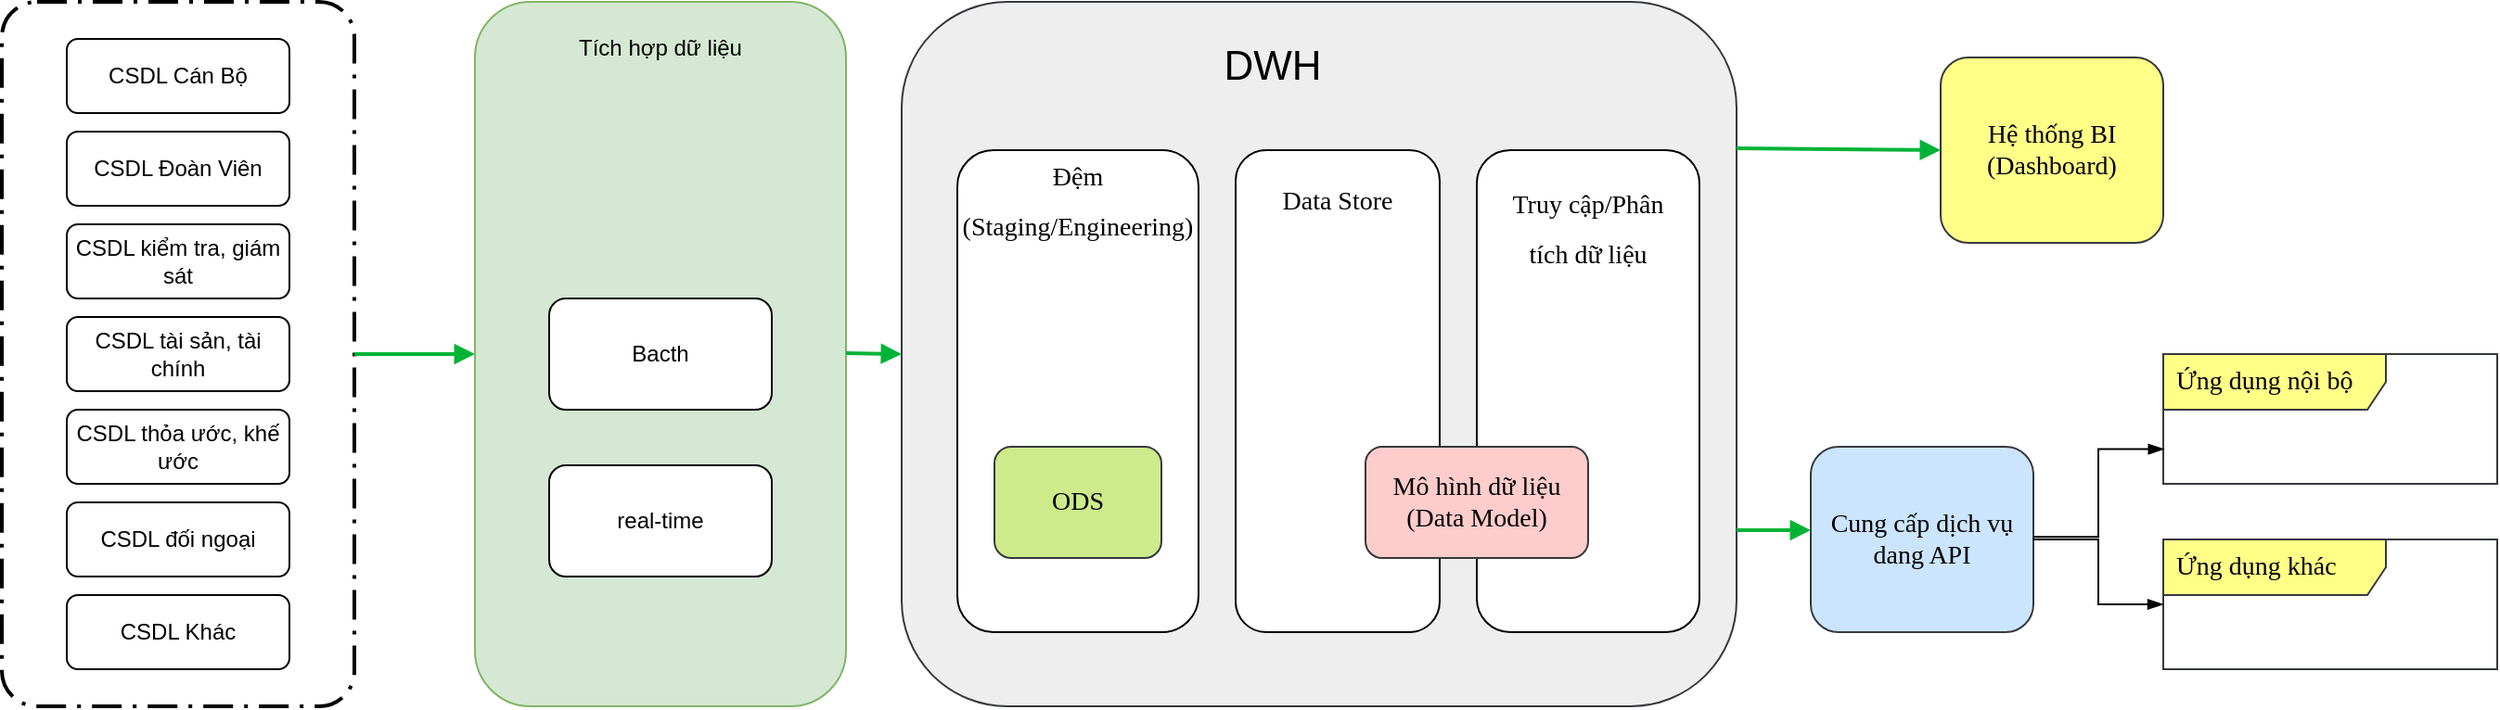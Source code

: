 <mxfile version="17.4.1" type="github">
  <diagram id="6oYB8ZV8PaiqR3EdmOuZ" name="Page-1">
    <mxGraphModel dx="1483" dy="781" grid="1" gridSize="10" guides="1" tooltips="1" connect="1" arrows="1" fold="1" page="1" pageScale="1" pageWidth="850" pageHeight="1100" math="0" shadow="0">
      <root>
        <mxCell id="0" />
        <mxCell id="1" parent="0" />
        <mxCell id="sHoyXKJvxX7CLdXnehRB-6" value="CSDL Cán Bộ" style="rounded=1;whiteSpace=wrap;html=1;" vertex="1" parent="1">
          <mxGeometry x="70" y="300" width="120" height="40" as="geometry" />
        </mxCell>
        <mxCell id="sHoyXKJvxX7CLdXnehRB-7" value="CSDL Đoàn Viên" style="rounded=1;whiteSpace=wrap;html=1;" vertex="1" parent="1">
          <mxGeometry x="70" y="350" width="120" height="40" as="geometry" />
        </mxCell>
        <mxCell id="sHoyXKJvxX7CLdXnehRB-8" value="CSDL kiểm tra, giám sát" style="rounded=1;whiteSpace=wrap;html=1;" vertex="1" parent="1">
          <mxGeometry x="70" y="400" width="120" height="40" as="geometry" />
        </mxCell>
        <mxCell id="sHoyXKJvxX7CLdXnehRB-9" value="CSDL tài sản, tài chính" style="rounded=1;whiteSpace=wrap;html=1;" vertex="1" parent="1">
          <mxGeometry x="70" y="450" width="120" height="40" as="geometry" />
        </mxCell>
        <mxCell id="sHoyXKJvxX7CLdXnehRB-10" value="CSDL thỏa ước, khế ước" style="rounded=1;whiteSpace=wrap;html=1;" vertex="1" parent="1">
          <mxGeometry x="70" y="500" width="120" height="40" as="geometry" />
        </mxCell>
        <mxCell id="sHoyXKJvxX7CLdXnehRB-11" value="CSDL đối ngoại" style="rounded=1;whiteSpace=wrap;html=1;" vertex="1" parent="1">
          <mxGeometry x="70" y="550" width="120" height="40" as="geometry" />
        </mxCell>
        <mxCell id="sHoyXKJvxX7CLdXnehRB-12" value="CSDL Khác" style="rounded=1;whiteSpace=wrap;html=1;" vertex="1" parent="1">
          <mxGeometry x="70" y="600" width="120" height="40" as="geometry" />
        </mxCell>
        <mxCell id="sHoyXKJvxX7CLdXnehRB-15" value="" style="points=[[0.25,0,0],[0.5,0,0],[0.75,0,0],[1,0.25,0],[1,0.5,0],[1,0.75,0],[0.75,1,0],[0.5,1,0],[0.25,1,0],[0,0.75,0],[0,0.5,0],[0,0.25,0]];rounded=1;arcSize=10;dashed=1;strokeColor=#000000;fillColor=none;gradientColor=none;dashPattern=8 3 1 3;strokeWidth=2;" vertex="1" parent="1">
          <mxGeometry x="35" y="280" width="190" height="380" as="geometry" />
        </mxCell>
        <mxCell id="sHoyXKJvxX7CLdXnehRB-19" value="" style="edgeStyle=none;rounded=0;html=1;jettySize=auto;orthogonalLoop=1;strokeColor=#00B336;strokeWidth=2;fontColor=#000000;jumpStyle=none;endArrow=block;endFill=1;startArrow=none;" edge="1" parent="1" source="sHoyXKJvxX7CLdXnehRB-15">
          <mxGeometry width="100" relative="1" as="geometry">
            <mxPoint x="225" y="470" as="sourcePoint" />
            <mxPoint x="290" y="470" as="targetPoint" />
          </mxGeometry>
        </mxCell>
        <mxCell id="sHoyXKJvxX7CLdXnehRB-22" value="" style="rounded=1;whiteSpace=wrap;html=1;fillColor=#d5e8d4;strokeColor=#82b366;" vertex="1" parent="1">
          <mxGeometry x="290" y="280" width="200" height="380" as="geometry" />
        </mxCell>
        <mxCell id="sHoyXKJvxX7CLdXnehRB-24" value="Tích hợp dữ liệu" style="text;html=1;strokeColor=none;fillColor=none;align=center;verticalAlign=middle;whiteSpace=wrap;rounded=0;" vertex="1" parent="1">
          <mxGeometry x="310" y="290" width="160" height="30" as="geometry" />
        </mxCell>
        <mxCell id="sHoyXKJvxX7CLdXnehRB-25" value="Bacth" style="rounded=1;whiteSpace=wrap;html=1;" vertex="1" parent="1">
          <mxGeometry x="330" y="440" width="120" height="60" as="geometry" />
        </mxCell>
        <mxCell id="sHoyXKJvxX7CLdXnehRB-26" value="real-time" style="rounded=1;whiteSpace=wrap;html=1;" vertex="1" parent="1">
          <mxGeometry x="330" y="530" width="120" height="60" as="geometry" />
        </mxCell>
        <mxCell id="sHoyXKJvxX7CLdXnehRB-27" value="" style="rounded=1;whiteSpace=wrap;html=1;fillColor=#eeeeee;strokeColor=#36393d;" vertex="1" parent="1">
          <mxGeometry x="520" y="280" width="450" height="380" as="geometry" />
        </mxCell>
        <mxCell id="sHoyXKJvxX7CLdXnehRB-28" value="&lt;font style=&quot;font-size: 22px&quot;&gt;DWH&lt;/font&gt;" style="text;html=1;strokeColor=none;fillColor=none;align=center;verticalAlign=middle;whiteSpace=wrap;rounded=0;" vertex="1" parent="1">
          <mxGeometry x="540" y="300" width="360" height="30" as="geometry" />
        </mxCell>
        <mxCell id="sHoyXKJvxX7CLdXnehRB-29" value="" style="edgeStyle=none;rounded=0;html=1;jettySize=auto;orthogonalLoop=1;strokeColor=#00B336;strokeWidth=2;fontColor=#000000;jumpStyle=none;endArrow=block;endFill=1;startArrow=none;" edge="1" parent="1">
          <mxGeometry width="100" relative="1" as="geometry">
            <mxPoint x="490" y="469.5" as="sourcePoint" />
            <mxPoint x="520" y="470" as="targetPoint" />
          </mxGeometry>
        </mxCell>
        <mxCell id="sHoyXKJvxX7CLdXnehRB-30" value="" style="rounded=1;whiteSpace=wrap;html=1;fontSize=22;" vertex="1" parent="1">
          <mxGeometry x="550" y="360" width="130" height="260" as="geometry" />
        </mxCell>
        <mxCell id="sHoyXKJvxX7CLdXnehRB-31" value="&lt;font face=&quot;Times New Roman&quot; style=&quot;font-size: 14px&quot;&gt;Đệm (Staging/Engineering)&lt;/font&gt;" style="text;html=1;strokeColor=none;fillColor=none;align=center;verticalAlign=middle;whiteSpace=wrap;rounded=0;fontSize=22;" vertex="1" parent="1">
          <mxGeometry x="550" y="370" width="130" height="30" as="geometry" />
        </mxCell>
        <mxCell id="sHoyXKJvxX7CLdXnehRB-32" value="ODS" style="rounded=1;whiteSpace=wrap;html=1;fontFamily=Times New Roman;fontSize=14;fillColor=#cdeb8b;strokeColor=#36393d;" vertex="1" parent="1">
          <mxGeometry x="570" y="520" width="90" height="60" as="geometry" />
        </mxCell>
        <mxCell id="sHoyXKJvxX7CLdXnehRB-34" value="" style="rounded=1;whiteSpace=wrap;html=1;fontSize=22;" vertex="1" parent="1">
          <mxGeometry x="700" y="360" width="110" height="260" as="geometry" />
        </mxCell>
        <mxCell id="sHoyXKJvxX7CLdXnehRB-35" value="&lt;font face=&quot;Times New Roman&quot;&gt;&lt;span style=&quot;font-size: 14px&quot;&gt;Data Store&lt;/span&gt;&lt;/font&gt;" style="text;html=1;strokeColor=none;fillColor=none;align=center;verticalAlign=middle;whiteSpace=wrap;rounded=0;fontSize=22;" vertex="1" parent="1">
          <mxGeometry x="705" y="370" width="100" height="30" as="geometry" />
        </mxCell>
        <mxCell id="sHoyXKJvxX7CLdXnehRB-36" value="" style="rounded=1;whiteSpace=wrap;html=1;fontSize=22;" vertex="1" parent="1">
          <mxGeometry x="830" y="360" width="120" height="260" as="geometry" />
        </mxCell>
        <mxCell id="sHoyXKJvxX7CLdXnehRB-37" value="&lt;font face=&quot;Times New Roman&quot;&gt;&lt;span style=&quot;font-size: 14px&quot;&gt;Truy cập/Phân tích dữ liệu&lt;/span&gt;&lt;/font&gt;" style="text;html=1;strokeColor=none;fillColor=none;align=center;verticalAlign=middle;whiteSpace=wrap;rounded=0;fontSize=22;" vertex="1" parent="1">
          <mxGeometry x="840" y="370" width="100" height="60" as="geometry" />
        </mxCell>
        <mxCell id="sHoyXKJvxX7CLdXnehRB-38" value="Mô hình dữ liệu (Data Model)" style="rounded=1;whiteSpace=wrap;html=1;fontFamily=Times New Roman;fontSize=14;fillColor=#ffcccc;strokeColor=#36393d;" vertex="1" parent="1">
          <mxGeometry x="770" y="520" width="120" height="60" as="geometry" />
        </mxCell>
        <mxCell id="sHoyXKJvxX7CLdXnehRB-39" value="Hệ thống BI (Dashboard)" style="rounded=1;whiteSpace=wrap;html=1;fontFamily=Times New Roman;fontSize=14;fillColor=#ffff88;strokeColor=#36393d;" vertex="1" parent="1">
          <mxGeometry x="1080" y="310" width="120" height="100" as="geometry" />
        </mxCell>
        <mxCell id="sHoyXKJvxX7CLdXnehRB-40" value="" style="edgeStyle=none;rounded=0;html=1;jettySize=auto;orthogonalLoop=1;strokeColor=#00B336;strokeWidth=2;fontColor=#000000;jumpStyle=none;endArrow=block;endFill=1;startArrow=none;entryX=0;entryY=0.5;entryDx=0;entryDy=0;" edge="1" parent="1" target="sHoyXKJvxX7CLdXnehRB-39">
          <mxGeometry width="100" relative="1" as="geometry">
            <mxPoint x="970" y="359" as="sourcePoint" />
            <mxPoint x="1000" y="359.5" as="targetPoint" />
          </mxGeometry>
        </mxCell>
        <mxCell id="sHoyXKJvxX7CLdXnehRB-41" value="Cung cấp dịch vụ dang API" style="rounded=1;whiteSpace=wrap;html=1;fontFamily=Times New Roman;fontSize=14;fillColor=#cce5ff;strokeColor=#36393d;" vertex="1" parent="1">
          <mxGeometry x="1010" y="520" width="120" height="100" as="geometry" />
        </mxCell>
        <mxCell id="sHoyXKJvxX7CLdXnehRB-42" value="Ứng dụng nội bộ" style="shape=umlFrame;whiteSpace=wrap;html=1;width=120;height=30;boundedLbl=1;verticalAlign=middle;align=left;spacingLeft=5;fontFamily=Times New Roman;fontSize=14;fillColor=#ffff88;strokeColor=#36393d;" vertex="1" parent="1">
          <mxGeometry x="1200" y="470" width="180" height="70" as="geometry" />
        </mxCell>
        <mxCell id="sHoyXKJvxX7CLdXnehRB-43" value="Ứng dụng khác" style="shape=umlFrame;whiteSpace=wrap;html=1;width=120;height=30;boundedLbl=1;verticalAlign=middle;align=left;spacingLeft=5;fontFamily=Times New Roman;fontSize=14;fillColor=#ffff88;strokeColor=#36393d;" vertex="1" parent="1">
          <mxGeometry x="1200" y="570" width="180" height="70" as="geometry" />
        </mxCell>
        <mxCell id="sHoyXKJvxX7CLdXnehRB-44" value="" style="edgeStyle=none;rounded=0;html=1;jettySize=auto;orthogonalLoop=1;strokeColor=#00B336;strokeWidth=2;fontColor=#000000;jumpStyle=none;endArrow=block;endFill=1;startArrow=none;exitX=1;exitY=0.75;exitDx=0;exitDy=0;" edge="1" parent="1" source="sHoyXKJvxX7CLdXnehRB-27">
          <mxGeometry width="100" relative="1" as="geometry">
            <mxPoint x="980" y="570" as="sourcePoint" />
            <mxPoint x="1010" y="565" as="targetPoint" />
          </mxGeometry>
        </mxCell>
        <mxCell id="sHoyXKJvxX7CLdXnehRB-45" value="" style="edgeStyle=elbowEdgeStyle;fontSize=12;html=1;endArrow=blockThin;endFill=1;rounded=0;fontFamily=Times New Roman;entryX=0.002;entryY=0.733;entryDx=0;entryDy=0;entryPerimeter=0;" edge="1" parent="1">
          <mxGeometry width="160" relative="1" as="geometry">
            <mxPoint x="1130" y="568.57" as="sourcePoint" />
            <mxPoint x="1200.36" y="521.31" as="targetPoint" />
          </mxGeometry>
        </mxCell>
        <mxCell id="sHoyXKJvxX7CLdXnehRB-46" value="" style="edgeStyle=elbowEdgeStyle;fontSize=12;html=1;endArrow=blockThin;endFill=1;rounded=0;fontFamily=Times New Roman;" edge="1" parent="1" target="sHoyXKJvxX7CLdXnehRB-43">
          <mxGeometry width="160" relative="1" as="geometry">
            <mxPoint x="1129.64" y="570.0" as="sourcePoint" />
            <mxPoint x="1200.0" y="522.74" as="targetPoint" />
          </mxGeometry>
        </mxCell>
      </root>
    </mxGraphModel>
  </diagram>
</mxfile>

